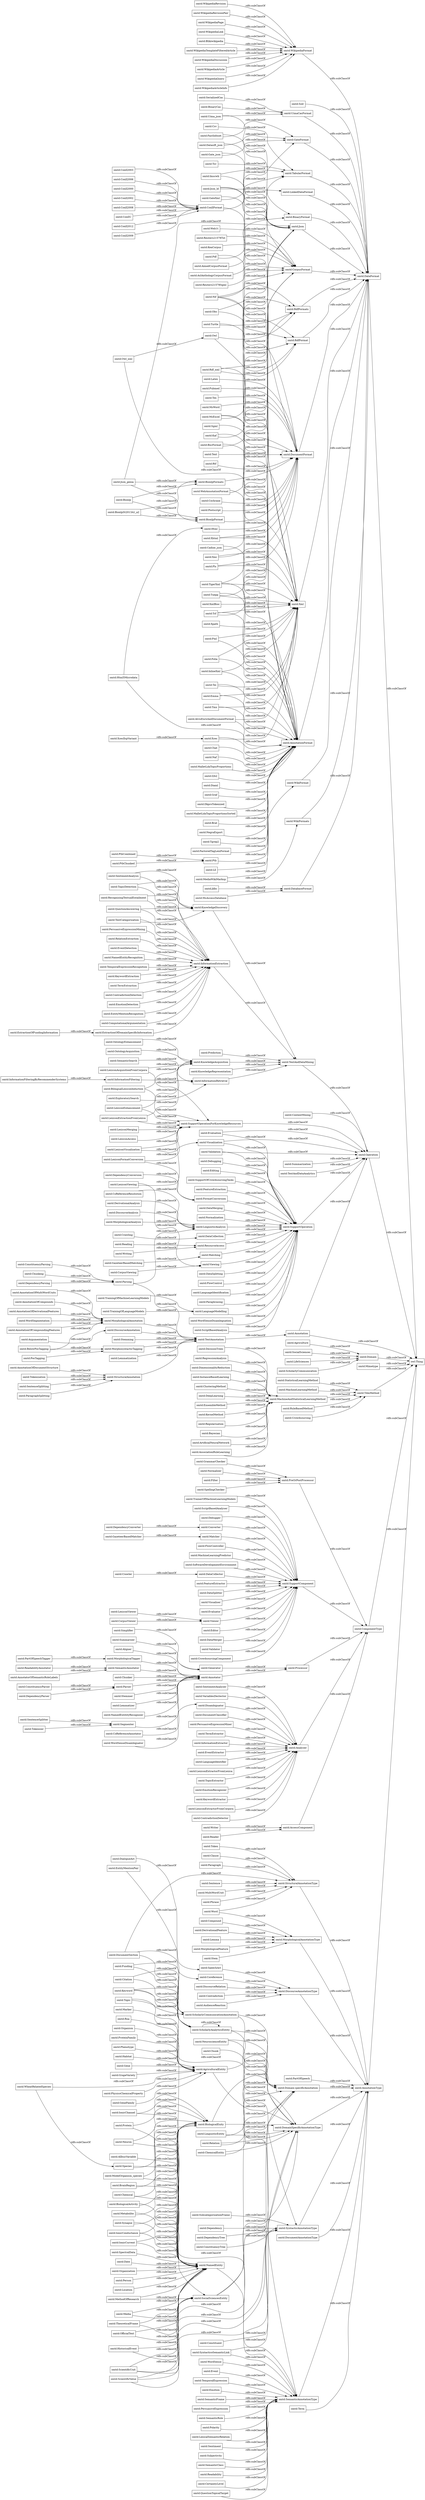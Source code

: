 digraph ar2dtool_diagram { 
rankdir=LR;
size="1000"
node [shape = rectangle, color="black"]; "omtd:DocumentSection" "omtd:Event" "omtd:MachineLearningMethod" "omtd:Reuters21578Txt" "omtd:BiologicalEnity" "omtd:Keyword" "omtd:AlvisEnrichedDocumentFormat" "omtd:Phenotype" "omtd:DecisionTrees" "omtd:MorphologicalAnalysis" "omtd:Owl" "omtd:Conll2003" "omtd:Stem" "omtd:DocumentClassifier" "omtd:Habitat" "omtd:DependencyParser" "omtd:TextAndDataMining" "omtd:Lll" "omtd:DataSplitting" "omtd:FlowControl" "omtd:GateXml" "omtd:SentimentAnalysis" "omtd:TemporalExpression" "omtd:Emotion" "omtd:LanguageIdentification" "omtd:PtbCombined" "omtd:ScientificUnit" "omtd:BiologicalActivity" "omtd:DiscourceRelation" "omtd:RegressionAnalysis" "omtd:Xhtml" "omtd:SemanticFrame" "omtd:Chunker" "omtd:Blikiwikipedia" "omtd:RecognizingTextualEntailment" "omtd:LexiconEnhancement" "omtd:PersuasiveExpression" "omtd:Chat" "omtd:PersuasiveExpressionMiner" "omtd:NamedEntityRecognition" "omtd:Constituent" "omtd:Cochrane" "omtd:Agriculture" "omtd:Tcf" "omtd:Parsing" "omtd:DocumentAnnotationType" "omtd:TermExtractor" "omtd:Paragraph" "omtd:Metabolite" "omtd:Kaf" "omtd:UimaCasFormat" "omtd:DataFormat" "omtd:DimensionalityReduction" "omtd:Media" "omtd:KeaCorpus" "omtd:WikipediaTemplateFilteredArticle" "omtd:SemanticRole" "omtd:GazeteerBasedMatcher" "omtd:Gate_json" "omtd:Generator" "omtd:Contradiction" "omtd:Naf" "omtd:AnnotationOfDocumentStructure" "omtd:SoftwareDevelopmentEnvironment" "omtd:SupportOperation" "omtd:Tsv" "omtd:Argumentation" "omtd:ExploratorySearch" "omtd:Conll2006" "omtd:Postscript" "omtd:Filter" "omtd:ModelOrganism_species" "omtd:Csv" "omtd:Parser" "omtd:ConstituencyParsing" "omtd:InformationExtractor" "omtd:AimedCorpusFormat" "omtd:SyntacticoSemanticLink" "omtd:Stemming" "omtd:ScholarlyCommunicationAnnotation" "omtd:Word" "omtd:Converter" "omtd:NamedEntity" "omtd:XcesIlspVariant" "omtd:Conll2000" "omtd:Paraphrasing" "omtd:DocumentFormat" "omtd:MalletLdaTopicProportions" "omtd:Sentence" "omtd:Gene" "omtd:Emma" "omtd:FeatureExtractor" "omtd:Operation" "omtd:Mimetype" "omtd:Chunk" "omtd:XmlBioc" "omtd:Stemmer" "omtd:WordSegmentation" "omtd:InformationRetrieval" "omtd:KnowledgeRepresentation" "omtd:Datasift_json" "omtd:AclAnthologyCorpusFormat" "omtd:ResourceAccess" "omtd:InformationExtraction" "omtd:ConstituencyParser" "omtd:TigerXml" "omtd:Reader" "omtd:LinkedDataFormat" "omtd:DiscourseAnnotationType" "omtd:Validation" "omtd:Tokenizer" "omtd:Lemmatizer" "omtd:Html" "omtd:NamedEntitityRecognizer" "omtd:InstanceBasedLearning" "omtd:TrainingOfMachineLearningModels" "omtd:DataSplitter" "omtd:Cadixe_json" "omtd:RuleBasedMethod" "omtd:Crowdsourcing" "omtd:WikiFormat" "omtd:IonicConductance" "omtd:Json_ld" "omtd:Diaml" "omtd:WikipediaDiscussion" "omtd:EntityMentionPair" "omtd:Disambiguator" "omtd:TemporalExpressionRecognition" "omtd:AgriculturalEntity" "omtd:SentenceSplitter" "omtd:PartOfSpeechTagger" "omtd:FastInfoset" "omtd:Term" "omtd:Visualiser" "omtd:Reuters21578Sgml" "omtd:TopicDetection" "omtd:Tex" "omtd:Readability" "omtd:NeuroscienceEntity" "omtd:Matching" "omtd:Segmenter" "omtd:ContradictionDetection" "omtd:Owl_xml" "omtd:Domain-specificAnnotation" "omtd:Organization" "omtd:EventExtractor" "omtd:LexiconViewer" "omtd:CorpusViewing" "omtd:CoReferenceAnnotator" "omtd:SpellingChecker" "omtd:GateFormat" "omtd:Aligner" "omtd:WordSenseDisambiguator" "omtd:Compound" "omtd:Tokenization" "omtd:GrapeVariety" "omtd:ClusteringMethod" "omtd:Conll2002" "omtd:MediaWikiMarkup" "omtd:LexiconAccess" "omtd:CoReferenceResolution" "omtd:Html5Microdata" "omtd:DatabaseFormat" "omtd:LexiconAcquisitionFromCorpora" "omtd:DomainSpecificAnnotationType" "omtd:AnnotationOfCompoundingFeatures" "omtd:OfficialText" "omtd:LanguageIdentifier" "omtd:Debugging" "omtd:LexiconExtractorFromLexica" "omtd:PosTagging" "omtd:BilingualLexiconInduction" "omtd:Ptb" "omtd:Evaluator" "omtd:Processor" "omtd:LanguageModelling" "omtd:WikiFormats" "omtd:CertaintyLevel" "omtd:MachineAndStatisticalLearningMethod" "omtd:Pml" "omtd:AnnotationFormat" "omtd:Matcher" "omtd:PhysicoChemicalProperty" "omtd:SupportOfCrowdsourcingTasks" "omtd:QuestionTopicalTarget" "omtd:Polarity" "omtd:EmotionDetection" "omtd:Citation" "omtd:LexicalSemanticRelation" "omtd:WikipediaArticle" "omtd:Editor" "omtd:FeatureExtraction" "omtd:TopicExtractor" "omtd:DeepLearning" "omtd:DataCollector" "omtd:AccessComponent" "omtd:ComputationalArgumentation" "omtd:Conll2008" "omtd:IonicChannel" "omtd:ContentMining" "omtd:MorphologicalAnnotationType" "omtd:SubcategorizationFrame" "omtd:EnsembleMethod" "omtd:ProteinFamily" "omtd:TextCategorization" "omtd:StructuralAnnotation" "omtd:Imscwb" "omtd:WheatRelatedSpecies" "omtd:MsExcel" "omtd:GrammarChecker" "omtd:DialogueAct" "omtd:AnnotationOfMultiWordUnits" "omtd:Domain" "omtd:DependencyConversion" "omtd:FormatConversion" "omtd:QuestionAnswering" "omtd:Neuron" "omtd:Topic" "omtd:Person" "omtd:LinguisticEntity" "omtd:Lemmatization" "omtd:Summarizer" "omtd:WikipediaQuery" "omtd:LinguisticAnalysis" "omtd:SemanticSearch" "omtd:DerivationalAnalysis" "omtd:Xml" "omtd:Sentiment" "omtd:MorphosyntacticTagging" "omtd:WikipediaArticleInfo" "omtd:Nif" "omtd:WikipediaFormat" "omtd:SyntacticAnnotationType" "omtd:Writing" "omtd:TdmMethod" "omtd:Pubmed" "omtd:Xpath" "omtd:DerivationalFeature" "omtd:Chunking" "omtd:BinaryFormat" "omtd:Species" "omtd:RdfFormat" "omtd:Evaluation" "omtd:KernelMethod" "omtd:CorpusViewer" "omtd:LexiconViewing" "omtd:LexiconFormatConversion" "omtd:DiscourseAnalysis" "omtd:SupportOperationForKnowledgeResources" "omtd:Validator" "omtd:Regularisation" "omtd:InformationFiltering" "omtd:BinaryCas" "omtd:Xmi" "omtd:DiscourseAnnotation" "omtd:CrowdsourcingComponent" "omtd:Synapse" "omtd:SocialSciences" "omtd:EmotionRecognizer" "omtd:Viewer" "omtd:Jdbc" "omtd:Graf" "omtd:Json" "omtd:MorphologicalAnnotation" "omtd:MultiWordUnit" "omtd:WikipediaRevision" "omtd:ExtractionOfDomainSpecificInformation" "omtd:LexiconExtractionFromLexica" "omtd:Phrase" "omtd:Bayesian" "omtd:Simplifier" "omtd:Summarization" "omtd:TrainerOfMachineLearningModels" "omtd:WikipediaRevisionPair" "omtd:Annotation" "omtd:DataMerging" "omtd:GeneFamily" "omtd:Normalization" "omtd:Coreference" "omtd:BrainRegion" "omtd:KnowledgeAcquisition" "omtd:SupportComponent" "omtd:DkproTokenized" "omtd:StatisticalLearningMethod" "omtd:Lemma" "omtd:OntologyEnhancement" "omtd:MorphologicalFeature" "omtd:Location" "omtd:PartOfSpeech" "omtd:WordSenseDisambiguation" "omtd:Uima_json" "omtd:TextAnnotation" "omtd:PtbChunked" "omtd:WebAnnotationFormat" "omtd:KeywordExtractor" "omtd:Crawler" "omtd:RdfFormats" "omtd:PreOrPostProcessor" "omtd:AnnotationOfCompounds" "omtd:OntologyAcquisition" "omtd:DependencyParsing" "omtd:Json_genia" "omtd:SemanticAnnotationType" "omtd:SerializedCas" "omtd:ExtractionOfFundingInformation" "omtd:Annotator" "omtd:ScholarlyAnalyticsEntity" "omtd:ConllU" "omtd:MethodOfResearch" "omtd:HistoricalEvent" "omtd:Web1t" "omtd:Bionlp" "omtd:LexiconExtractorFromCorpora" "omtd:WikipediaPage" "omtd:Solr" "omtd:Tmx" "omtd:GazeteerBasedMatching" "omtd:ChemicalEntity" "omtd:PersuasiveExpressionMining" "omtd:Tei" "omtd:InformationFilteringByRecommenderSystems" "omtd:Xces" "omtd:Analyzer" "omtd:RelationExtraction" "omtd:TextAndDataAnalytics" "omtd:ScriptBasedAnalyser" "omtd:Brat" "omtd:Conll2012" "omtd:Normalizer" "omtd:TrainingOfLanguageModels" "omtd:Pls" "omtd:ScriptBasedAnalysis" "omtd:ArtificialNeuralNetwork" "omtd:Dependency" "omtd:Token" "omtd:ContradictionDetector" "omtd:Debugger" "omtd:DependencyConverter" "omtd:NegraExport" "omtd:Tgrep2" "omtd:TermExtraction" "omtd:SocialSciencesEntity" "omtd:ReadabilityAnnotator" "omtd:MorphologicalTagger" "omtd:AnnotationOfDerivationalFeatures" "omtd:Folia" "omtd:Protein" "omtd:KnowledgeDiscovery" "omtd:IonicCurrent" "omtd:MsAccessDatabase" "omtd:BionlpSt2013A1_a2" "omtd:DependencyTree" "omtd:Subjectivity" "omtd:TheoreticalFrame" "omtd:SentimentAnalyzer" "omtd:Crawling" "omtd:Conll2009" "omtd:Marker" "omtd:DataCollection" "omtd:EntityMentionRecognition" "omtd:Obo" "omtd:ScientificValue" "omtd:KeywordExtraction" "omtd:Viewing" "omtd:SentenceSplitting" "omtd:FlowController" "omtd:MsWord" "omtd:EventDetection" "omtd:SpectralData" "omtd:Turtle" "omtd:Rna" "omtd:FactoredTagLemFormat" "omtd:Chemical" "omtd:MachineLearningPredictor" "omtd:Date" "omtd:Funding" "omtd:SemanticClass" "omtd:Sgml" "omtd:AudienceReaction" "omtd:AssociationRuleLearning" "omtd:Text" "omtd:Tuepp" "omtd:BncFormat" "omtd:LexiconMerging" "omtd:SpeechAct" "omtd:I2b2" "omtd:Reading" "omtd:Rtf" "omtd:ConllFormat" "omtd:DataMerger" "omtd:AnnotationType" "omtd:SemanticAnnotator" "omtd:BionlpFormat" "omtd:ComponentType" "omtd:BelowPosTagging" "omtd:LifeSciences" "omtd:VariablesDectector" "omtd:AnnotatorOfSemanticRoleLabels" "omtd:Editing" "omtd:StructuralAnnotationType" "omtd:Writer" "omtd:Visualization" "omtd:Latex" "omtd:ConstituencyTree" "omtd:LexiconVisualization" "omtd:Organism" "omtd:Prediction" "omtd:TabularFormat" "omtd:Pdf" "omtd:ScholarlyCommunication" "omtd:Clause" "omtd:AllbusVariable" "omtd:WordSense" "omtd:Rdf_xml" "omtd:InlineXml" "omtd:BionlpFormats" "omtd:CorpusFormat" "omtd:ParagraphSplitting" "omtd:WikipediaLink" "omtd:Relation" "omtd:MalletLdaTopicProportionsSorted" ; /*classes style*/
	"omtd:Sgml" -> "omtd:DocumentFormat" [ label = "rdfs:subClassOf" ];
	"omtd:Conll2003" -> "omtd:ConllFormat" [ label = "rdfs:subClassOf" ];
	"omtd:ContradictionDetection" -> "omtd:InformationExtraction" [ label = "rdfs:subClassOf" ];
	"omtd:ExtractionOfFundingInformation" -> "omtd:ExtractionOfDomainSpecificInformation" [ label = "rdfs:subClassOf" ];
	"omtd:CertaintyLevel" -> "omtd:SemanticAnnotationType" [ label = "rdfs:subClassOf" ];
	"omtd:GazeteerBasedMatching" -> "omtd:Matching" [ label = "rdfs:subClassOf" ];
	"omtd:ScholarlyCommunicationAnnotation" -> "omtd:DomainSpecificAnnotationType" [ label = "rdfs:subClassOf" ];
	"omtd:ScholarlyCommunicationAnnotation" -> "omtd:Domain-specificAnnotation" [ label = "rdfs:subClassOf" ];
	"omtd:Bionlp" -> "omtd:BionlpFormats" [ label = "rdfs:subClassOf" ];
	"omtd:Bionlp" -> "omtd:BionlpFormat" [ label = "rdfs:subClassOf" ];
	"omtd:DatabaseFormat" -> "omtd:DataFormat" [ label = "rdfs:subClassOf" ];
	"omtd:EntityMentionPair" -> "omtd:Coreference" [ label = "rdfs:subClassOf" ];
	"omtd:WikipediaArticleInfo" -> "omtd:WikipediaFormat" [ label = "rdfs:subClassOf" ];
	"omtd:RecognizingTextualEntailment" -> "omtd:KnowledgeDiscovery" [ label = "rdfs:subClassOf" ];
	"omtd:RecognizingTextualEntailment" -> "omtd:InformationExtraction" [ label = "rdfs:subClassOf" ];
	"omtd:Solr" -> "omtd:DataFormat" [ label = "rdfs:subClassOf" ];
	"omtd:Reuters21578Sgml" -> "omtd:CorpusFormat" [ label = "rdfs:subClassOf" ];
	"omtd:BionlpFormats" -> "omtd:DocumentFormat" [ label = "rdfs:subClassOf" ];
	"omtd:InformationFilteringByRecommenderSystems" -> "omtd:InformationFiltering" [ label = "rdfs:subClassOf" ];
	"omtd:WikipediaQuery" -> "omtd:WikipediaFormat" [ label = "rdfs:subClassOf" ];
	"omtd:Csv" -> "omtd:TabularFormat" [ label = "rdfs:subClassOf" ];
	"omtd:KeaCorpus" -> "omtd:CorpusFormat" [ label = "rdfs:subClassOf" ];
	"omtd:Validation" -> "omtd:SupportOperation" [ label = "rdfs:subClassOf" ];
	"omtd:Validation" -> "omtd:Operation" [ label = "rdfs:subClassOf" ];
	"omtd:MachineAndStatisticalLearningMethod" -> "omtd:TdmMethod" [ label = "rdfs:subClassOf" ];
	"omtd:Stemming" -> "omtd:TextAnnotation" [ label = "rdfs:subClassOf" ];
	"omtd:LexicalSemanticRelation" -> "omtd:SemanticAnnotationType" [ label = "rdfs:subClassOf" ];
	"omtd:SupportComponent" -> "omtd:ComponentType" [ label = "rdfs:subClassOf" ];
	"omtd:WikipediaRevision" -> "omtd:WikipediaFormat" [ label = "rdfs:subClassOf" ];
	"omtd:ConllU" -> "omtd:ConllFormat" [ label = "rdfs:subClassOf" ];
	"omtd:AnnotationFormat" -> "omtd:DataFormat" [ label = "rdfs:subClassOf" ];
	"omtd:ScholarlyCommunication" -> "omtd:Domain" [ label = "rdfs:subClassOf" ];
	"omtd:Relation" -> "omtd:DomainSpecificAnnotationType" [ label = "rdfs:subClassOf" ];
	"omtd:Relation" -> "omtd:Domain-specificAnnotation" [ label = "rdfs:subClassOf" ];
	"omtd:FastInfoset" -> "omtd:GateFormat" [ label = "rdfs:subClassOf" ];
	"omtd:FastInfoset" -> "omtd:BinaryFormat" [ label = "rdfs:subClassOf" ];
	"omtd:LexiconExtractorFromLexica" -> "omtd:Analyzer" [ label = "rdfs:subClassOf" ];
	"omtd:MsAccessDatabase" -> "omtd:DatabaseFormat" [ label = "rdfs:subClassOf" ];
	"omtd:AnnotationOfDocumentStructure" -> "omtd:StructuralAnnotation" [ label = "rdfs:subClassOf" ];
	"omtd:Agriculture" -> "omtd:Domain" [ label = "rdfs:subClassOf" ];
	"omtd:Debugger" -> "omtd:SupportComponent" [ label = "rdfs:subClassOf" ];
	"omtd:LexiconMerging" -> "omtd:SupportOperationForKnowledgeResources" [ label = "rdfs:subClassOf" ];
	"omtd:ConllFormat" -> "omtd:TabularFormat" [ label = "rdfs:subClassOf" ];
	"omtd:ConllFormat" -> "omtd:AnnotationFormat" [ label = "rdfs:subClassOf" ];
	"omtd:Topic" -> "omtd:SemanticAnnotationType" [ label = "rdfs:subClassOf" ];
	"omtd:Topic" -> "omtd:ScholarlyCommunicationAnnotation" [ label = "rdfs:subClassOf" ];
	"omtd:RuleBasedMethod" -> "omtd:TdmMethod" [ label = "rdfs:subClassOf" ];
	"omtd:DiscourseAnnotation" -> "omtd:TextAnnotation" [ label = "rdfs:subClassOf" ];
	"omtd:DeepLearning" -> "omtd:MachineAndStatisticalLearningMethod" [ label = "rdfs:subClassOf" ];
	"omtd:Conll2009" -> "omtd:ConllFormat" [ label = "rdfs:subClassOf" ];
	"omtd:Rdf_xml" -> "omtd:Xml" [ label = "rdfs:subClassOf" ];
	"omtd:Rdf_xml" -> "omtd:RdfFormats" [ label = "rdfs:subClassOf" ];
	"omtd:Rdf_xml" -> "omtd:RdfFormat" [ label = "rdfs:subClassOf" ];
	"omtd:AimedCorpusFormat" -> "omtd:CorpusFormat" [ label = "rdfs:subClassOf" ];
	"omtd:Editing" -> "omtd:SupportOperation" [ label = "rdfs:subClassOf" ];
	"omtd:LexiconExtractorFromCorpora" -> "omtd:Analyzer" [ label = "rdfs:subClassOf" ];
	"omtd:Crawling" -> "omtd:DataCollection" [ label = "rdfs:subClassOf" ];
	"omtd:DependencyParser" -> "omtd:Parser" [ label = "rdfs:subClassOf" ];
	"omtd:MorphologicalAnnotation" -> "omtd:TextAnnotation" [ label = "rdfs:subClassOf" ];
	"omtd:Lemma" -> "omtd:MorphologicalAnnotationType" [ label = "rdfs:subClassOf" ];
	"omtd:Web1t" -> "omtd:CorpusFormat" [ label = "rdfs:subClassOf" ];
	"omtd:SpectralData" -> "omtd:NamedEntity" [ label = "rdfs:subClassOf" ];
	"omtd:ConstituencyParsing" -> "omtd:Parsing" [ label = "rdfs:subClassOf" ];
	"omtd:Debugging" -> "omtd:SupportOperation" [ label = "rdfs:subClassOf" ];
	"omtd:TabularFormat" -> "omtd:DataFormat" [ label = "rdfs:subClassOf" ];
	"omtd:BilingualLexiconInduction" -> "omtd:SupportOperationForKnowledgeResources" [ label = "rdfs:subClassOf" ];
	"omtd:BilingualLexiconInduction" -> "omtd:KnowledgeAcquisition" [ label = "rdfs:subClassOf" ];
	"omtd:Crawler" -> "omtd:DataCollector" [ label = "rdfs:subClassOf" ];
	"omtd:PosTagging" -> "omtd:MorphosyntacticTagging" [ label = "rdfs:subClassOf" ];
	"omtd:KnowledgeRepresentation" -> "omtd:TextAndDataMining" [ label = "rdfs:subClassOf" ];
	"omtd:Tei" -> "omtd:Xml" [ label = "rdfs:subClassOf" ];
	"omtd:Tei" -> "omtd:AnnotationFormat" [ label = "rdfs:subClassOf" ];
	"omtd:Xhtml" -> "omtd:Xml" [ label = "rdfs:subClassOf" ];
	"omtd:Xhtml" -> "omtd:DocumentFormat" [ label = "rdfs:subClassOf" ];
	"omtd:SupportOperation" -> "omtd:Operation" [ label = "rdfs:subClassOf" ];
	"omtd:Media" -> "omtd:SocialSciencesEntity" [ label = "rdfs:subClassOf" ];
	"omtd:Media" -> "omtd:NamedEntity" [ label = "rdfs:subClassOf" ];
	"omtd:NamedEntityRecognition" -> "omtd:InformationExtraction" [ label = "rdfs:subClassOf" ];
	"omtd:InlineXml" -> "omtd:Xml" [ label = "rdfs:subClassOf" ];
	"omtd:InlineXml" -> "omtd:AnnotationFormat" [ label = "rdfs:subClassOf" ];
	"omtd:LexiconExtractionFromLexica" -> "omtd:SupportOperationForKnowledgeResources" [ label = "rdfs:subClassOf" ];
	"omtd:LexiconExtractionFromLexica" -> "omtd:KnowledgeAcquisition" [ label = "rdfs:subClassOf" ];
	"omtd:LexiconEnhancement" -> "omtd:SupportOperationForKnowledgeResources" [ label = "rdfs:subClassOf" ];
	"omtd:LexiconEnhancement" -> "omtd:KnowledgeAcquisition" [ label = "rdfs:subClassOf" ];
	"omtd:TdmMethod" -> "owl:Thing" [ label = "rdfs:subClassOf" ];
	"omtd:ScientificUnit" -> "omtd:NamedEntity" [ label = "rdfs:subClassOf" ];
	"omtd:ScientificUnit" -> "omtd:DomainSpecificAnnotationType" [ label = "rdfs:subClassOf" ];
	"omtd:ScientificUnit" -> "omtd:Domain-specificAnnotation" [ label = "rdfs:subClassOf" ];
	"omtd:MorphologicalAnalysis" -> "omtd:LinguisticAnalysis" [ label = "rdfs:subClassOf" ];
	"omtd:QuestionAnswering" -> "omtd:KnowledgeDiscovery" [ label = "rdfs:subClassOf" ];
	"omtd:QuestionAnswering" -> "omtd:InformationExtraction" [ label = "rdfs:subClassOf" ];
	"omtd:SerializedCas" -> "omtd:UimaCasFormat" [ label = "rdfs:subClassOf" ];
	"omtd:Term" -> "omtd:AnnotationType" [ label = "rdfs:subClassOf" ];
	"omtd:Gene" -> "omtd:AgriculturalEntity" [ label = "rdfs:subClassOf" ];
	"omtd:Stemmer" -> "omtd:Annotator" [ label = "rdfs:subClassOf" ];
	"omtd:OfficialText" -> "omtd:SocialSciencesEntity" [ label = "rdfs:subClassOf" ];
	"omtd:OfficialText" -> "omtd:NamedEntity" [ label = "rdfs:subClassOf" ];
	"omtd:Segmenter" -> "omtd:Annotator" [ label = "rdfs:subClassOf" ];
	"omtd:Neuron" -> "omtd:NamedEntity" [ label = "rdfs:subClassOf" ];
	"omtd:Neuron" -> "omtd:BiologicalEnity" [ label = "rdfs:subClassOf" ];
	"omtd:Tmx" -> "omtd:Xml" [ label = "rdfs:subClassOf" ];
	"omtd:Tmx" -> "omtd:AnnotationFormat" [ label = "rdfs:subClassOf" ];
	"omtd:Prediction" -> "omtd:TextAndDataMining" [ label = "rdfs:subClassOf" ];
	"omtd:MediaWikiMarkup" -> "omtd:WikiFormats" [ label = "rdfs:subClassOf" ];
	"omtd:MediaWikiMarkup" -> "omtd:WikiFormat" [ label = "rdfs:subClassOf" ];
	"omtd:Paragraph" -> "omtd:StructuralAnnotationType" [ label = "rdfs:subClassOf" ];
	"omtd:Graf" -> "omtd:AnnotationFormat" [ label = "rdfs:subClassOf" ];
	"omtd:ParagraphSplitting" -> "omtd:StructuralAnnotation" [ label = "rdfs:subClassOf" ];
	"omtd:MultiWordUnit" -> "omtd:StructuralAnnotationType" [ label = "rdfs:subClassOf" ];
	"omtd:WikiFormats" -> "omtd:DataFormat" [ label = "rdfs:subClassOf" ];
	"omtd:IonicChannel" -> "omtd:NamedEntity" [ label = "rdfs:subClassOf" ];
	"omtd:IonicChannel" -> "omtd:BiologicalEnity" [ label = "rdfs:subClassOf" ];
	"omtd:Habitat" -> "omtd:AgriculturalEntity" [ label = "rdfs:subClassOf" ];
	"omtd:SemanticRole" -> "omtd:SemanticAnnotationType" [ label = "rdfs:subClassOf" ];
	"omtd:I2b2" -> "omtd:AnnotationFormat" [ label = "rdfs:subClassOf" ];
	"omtd:DataFormat" -> "owl:Thing" [ label = "rdfs:subClassOf" ];
	"omtd:SemanticSearch" -> "omtd:InformationRetrieval" [ label = "rdfs:subClassOf" ];
	"omtd:Uima_json" -> "omtd:UimaCasFormat" [ label = "rdfs:subClassOf" ];
	"omtd:Uima_json" -> "omtd:Json" [ label = "rdfs:subClassOf" ];
	"omtd:Html" -> "omtd:DocumentFormat" [ label = "rdfs:subClassOf" ];
	"omtd:LinguisticEntity" -> "omtd:DomainSpecificAnnotationType" [ label = "rdfs:subClassOf" ];
	"omtd:LinguisticEntity" -> "omtd:Domain-specificAnnotation" [ label = "rdfs:subClassOf" ];
	"omtd:LexiconVisualization" -> "omtd:Visualization" [ label = "rdfs:subClassOf" ];
	"omtd:LexiconVisualization" -> "omtd:SupportOperationForKnowledgeResources" [ label = "rdfs:subClassOf" ];
	"omtd:TermExtractor" -> "omtd:Analyzer" [ label = "rdfs:subClassOf" ];
	"omtd:Summarization" -> "omtd:Operation" [ label = "rdfs:subClassOf" ];
	"omtd:DimensionalityReduction" -> "omtd:MachineAndStatisticalLearningMethod" [ label = "rdfs:subClassOf" ];
	"omtd:Mimetype" -> "owl:Thing" [ label = "rdfs:subClassOf" ];
	"omtd:AlvisEnrichedDocumentFormat" -> "omtd:Xml" [ label = "rdfs:subClassOf" ];
	"omtd:AlvisEnrichedDocumentFormat" -> "omtd:AnnotationFormat" [ label = "rdfs:subClassOf" ];
	"omtd:BinaryCas" -> "omtd:UimaCasFormat" [ label = "rdfs:subClassOf" ];
	"omtd:Cadixe_json" -> "omtd:Json" [ label = "rdfs:subClassOf" ];
	"omtd:Cadixe_json" -> "omtd:AnnotationFormat" [ label = "rdfs:subClassOf" ];
	"omtd:WikipediaArticle" -> "omtd:WikipediaFormat" [ label = "rdfs:subClassOf" ];
	"omtd:TemporalExpressionRecognition" -> "omtd:InformationExtraction" [ label = "rdfs:subClassOf" ];
	"omtd:SentimentAnalysis" -> "omtd:KnowledgeDiscovery" [ label = "rdfs:subClassOf" ];
	"omtd:SentimentAnalysis" -> "omtd:InformationExtraction" [ label = "rdfs:subClassOf" ];
	"omtd:Evaluation" -> "omtd:SupportOperation" [ label = "rdfs:subClassOf" ];
	"omtd:Evaluation" -> "omtd:Operation" [ label = "rdfs:subClassOf" ];
	"omtd:Visualization" -> "omtd:SupportOperation" [ label = "rdfs:subClassOf" ];
	"omtd:Visualization" -> "omtd:Operation" [ label = "rdfs:subClassOf" ];
	"omtd:WikipediaRevisionPair" -> "omtd:WikipediaFormat" [ label = "rdfs:subClassOf" ];
	"omtd:Normalization" -> "omtd:SupportOperation" [ label = "rdfs:subClassOf" ];
	"omtd:Tcf" -> "omtd:Xml" [ label = "rdfs:subClassOf" ];
	"omtd:Tcf" -> "omtd:CorpusFormat" [ label = "rdfs:subClassOf" ];
	"omtd:Tcf" -> "omtd:AnnotationFormat" [ label = "rdfs:subClassOf" ];
	"omtd:GateFormat" -> "omtd:DataFormat" [ label = "rdfs:subClassOf" ];
	"omtd:Gate_json" -> "omtd:Json" [ label = "rdfs:subClassOf" ];
	"omtd:Gate_json" -> "omtd:GateFormat" [ label = "rdfs:subClassOf" ];
	"omtd:Analyzer" -> "omtd:ComponentType" [ label = "rdfs:subClassOf" ];
	"omtd:Emotion" -> "omtd:SemanticAnnotationType" [ label = "rdfs:subClassOf" ];
	"omtd:MsWord" -> "omtd:DocumentFormat" [ label = "rdfs:subClassOf" ];
	"omtd:Polarity" -> "omtd:SemanticAnnotationType" [ label = "rdfs:subClassOf" ];
	"omtd:AnnotationType" -> "owl:Thing" [ label = "rdfs:subClassOf" ];
	"omtd:SoftwareDevelopmentEnvironment" -> "omtd:SupportComponent" [ label = "rdfs:subClassOf" ];
	"omtd:LexiconAcquisitionFromCorpora" -> "omtd:SupportOperationForKnowledgeResources" [ label = "rdfs:subClassOf" ];
	"omtd:LexiconAcquisitionFromCorpora" -> "omtd:KnowledgeAcquisition" [ label = "rdfs:subClassOf" ];
	"omtd:TemporalExpression" -> "omtd:SemanticAnnotationType" [ label = "rdfs:subClassOf" ];
	"omtd:InformationRetrieval" -> "omtd:TextAndDataMining" [ label = "rdfs:subClassOf" ];
	"omtd:DomainSpecificAnnotationType" -> "omtd:AnnotationType" [ label = "rdfs:subClassOf" ];
	"omtd:Viewing" -> "omtd:SupportOperation" [ label = "rdfs:subClassOf" ];
	"omtd:LinkedDataFormat" -> "omtd:DataFormat" [ label = "rdfs:subClassOf" ];
	"omtd:ReadabilityAnnotator" -> "omtd:SemanticAnnotator" [ label = "rdfs:subClassOf" ];
	"omtd:Xml" -> "omtd:DataFormat" [ label = "rdfs:subClassOf" ];
	"omtd:Phenotype" -> "omtd:AgriculturalEntity" [ label = "rdfs:subClassOf" ];
	"omtd:ProteinFamily" -> "omtd:AgriculturalEntity" [ label = "rdfs:subClassOf" ];
	"omtd:Citation" -> "omtd:ScholarlyCommunicationAnnotation" [ label = "rdfs:subClassOf" ];
	"omtd:Citation" -> "omtd:ScholarlyAnalyticsEntity" [ label = "rdfs:subClassOf" ];
	"omtd:Annotator" -> "omtd:Processor" [ label = "rdfs:subClassOf" ];
	"omtd:CorpusViewing" -> "omtd:Viewing" [ label = "rdfs:subClassOf" ];
	"omtd:SyntacticAnnotationType" -> "omtd:AnnotationType" [ label = "rdfs:subClassOf" ];
	"omtd:WikipediaDiscussion" -> "omtd:WikipediaFormat" [ label = "rdfs:subClassOf" ];
	"omtd:Pls" -> "omtd:Xml" [ label = "rdfs:subClassOf" ];
	"omtd:Pls" -> "omtd:DocumentFormat" [ label = "rdfs:subClassOf" ];
	"omtd:TopicDetection" -> "omtd:KnowledgeDiscovery" [ label = "rdfs:subClassOf" ];
	"omtd:TopicDetection" -> "omtd:InformationExtraction" [ label = "rdfs:subClassOf" ];
	"omtd:Marker" -> "omtd:AgriculturalEntity" [ label = "rdfs:subClassOf" ];
	"omtd:Event" -> "omtd:SemanticAnnotationType" [ label = "rdfs:subClassOf" ];
	"omtd:MachineLearningMethod" -> "omtd:TdmMethod" [ label = "rdfs:subClassOf" ];
	"omtd:OntologyAcquisition" -> "omtd:KnowledgeAcquisition" [ label = "rdfs:subClassOf" ];
	"omtd:WordSegmentation" -> "omtd:MorphologicalAnnotation" [ label = "rdfs:subClassOf" ];
	"omtd:TextAndDataMining" -> "omtd:Operation" [ label = "rdfs:subClassOf" ];
	"omtd:Keyword" -> "omtd:SemanticAnnotationType" [ label = "rdfs:subClassOf" ];
	"omtd:Keyword" -> "omtd:ScholarlyCommunicationAnnotation" [ label = "rdfs:subClassOf" ];
	"omtd:Keyword" -> "omtd:ScholarlyAnalyticsEntity" [ label = "rdfs:subClassOf" ];
	"omtd:Reuters21578Txt" -> "omtd:CorpusFormat" [ label = "rdfs:subClassOf" ];
	"omtd:SyntacticoSemanticLink" -> "omtd:SyntacticAnnotationType" [ label = "rdfs:subClassOf" ];
	"omtd:SyntacticoSemanticLink" -> "omtd:SemanticAnnotationType" [ label = "rdfs:subClassOf" ];
	"omtd:Writing" -> "omtd:ResourceAccess" [ label = "rdfs:subClassOf" ];
	"omtd:KeywordExtractor" -> "omtd:Analyzer" [ label = "rdfs:subClassOf" ];
	"omtd:Imscwb" -> "omtd:TabularFormat" [ label = "rdfs:subClassOf" ];
	"omtd:Imscwb" -> "omtd:CorpusFormat" [ label = "rdfs:subClassOf" ];
	"omtd:Writer" -> "omtd:AccessComponent" [ label = "rdfs:subClassOf" ];
	"omtd:ModelOrganism_species" -> "omtd:NamedEntity" [ label = "rdfs:subClassOf" ];
	"omtd:ModelOrganism_species" -> "omtd:BiologicalEnity" [ label = "rdfs:subClassOf" ];
	"omtd:DocumentClassifier" -> "omtd:Analyzer" [ label = "rdfs:subClassOf" ];
	"omtd:DiscourseAnnotationType" -> "omtd:AnnotationType" [ label = "rdfs:subClassOf" ];
	"omtd:Stem" -> "omtd:MorphologicalAnnotationType" [ label = "rdfs:subClassOf" ];
	"omtd:Generator" -> "omtd:Processor" [ label = "rdfs:subClassOf" ];
	"omtd:RelationExtraction" -> "omtd:InformationExtraction" [ label = "rdfs:subClassOf" ];
	"omtd:SemanticAnnotationType" -> "omtd:AnnotationType" [ label = "rdfs:subClassOf" ];
	"omtd:Processor" -> "omtd:ComponentType" [ label = "rdfs:subClassOf" ];
	"omtd:Obo" -> "omtd:RdfFormats" [ label = "rdfs:subClassOf" ];
	"omtd:Obo" -> "omtd:RdfFormat" [ label = "rdfs:subClassOf" ];
	"omtd:NeuroscienceEntity" -> "omtd:DomainSpecificAnnotationType" [ label = "rdfs:subClassOf" ];
	"omtd:NeuroscienceEntity" -> "omtd:Domain-specificAnnotation" [ label = "rdfs:subClassOf" ];
	"omtd:ContradictionDetector" -> "omtd:Analyzer" [ label = "rdfs:subClassOf" ];
	"omtd:EventDetection" -> "omtd:InformationExtraction" [ label = "rdfs:subClassOf" ];
	"omtd:AnnotatorOfSemanticRoleLabels" -> "omtd:SemanticAnnotator" [ label = "rdfs:subClassOf" ];
	"omtd:Reader" -> "omtd:AccessComponent" [ label = "rdfs:subClassOf" ];
	"omtd:DkproTokenized" -> "omtd:AnnotationFormat" [ label = "rdfs:subClassOf" ];
	"omtd:Contradiction" -> "omtd:DiscourseAnnotationType" [ label = "rdfs:subClassOf" ];
	"omtd:IonicCurrent" -> "omtd:NamedEntity" [ label = "rdfs:subClassOf" ];
	"omtd:IonicCurrent" -> "omtd:BiologicalEnity" [ label = "rdfs:subClassOf" ];
	"omtd:Datasift_json" -> "omtd:Json" [ label = "rdfs:subClassOf" ];
	"omtd:Datasift_json" -> "omtd:GateFormat" [ label = "rdfs:subClassOf" ];
	"omtd:Rtf" -> "omtd:DocumentFormat" [ label = "rdfs:subClassOf" ];
	"omtd:DataCollector" -> "omtd:SupportComponent" [ label = "rdfs:subClassOf" ];
	"omtd:SubcategorizationFrame" -> "omtd:SyntacticAnnotationType" [ label = "rdfs:subClassOf" ];
	"omtd:Diaml" -> "omtd:AnnotationFormat" [ label = "rdfs:subClassOf" ];
	"omtd:BncFormat" -> "omtd:Xml" [ label = "rdfs:subClassOf" ];
	"omtd:BncFormat" -> "omtd:CorpusFormat" [ label = "rdfs:subClassOf" ];
	"omtd:Date" -> "omtd:NamedEntity" [ label = "rdfs:subClassOf" ];
	"omtd:PartOfSpeech" -> "omtd:AnnotationType" [ label = "rdfs:subClassOf" ];
	"omtd:Tokenizer" -> "omtd:Segmenter" [ label = "rdfs:subClassOf" ];
	"omtd:StructuralAnnotationType" -> "omtd:AnnotationType" [ label = "rdfs:subClassOf" ];
	"omtd:ConstituencyTree" -> "omtd:SyntacticAnnotationType" [ label = "rdfs:subClassOf" ];
	"omtd:WikiFormat" -> "omtd:DataFormat" [ label = "rdfs:subClassOf" ];
	"omtd:ComputationalArgumentation" -> "omtd:InformationExtraction" [ label = "rdfs:subClassOf" ];
	"omtd:TheoreticalFrame" -> "omtd:SocialSciencesEntity" [ label = "rdfs:subClassOf" ];
	"omtd:TheoreticalFrame" -> "omtd:NamedEntity" [ label = "rdfs:subClassOf" ];
	"omtd:Constituent" -> "omtd:SyntacticAnnotationType" [ label = "rdfs:subClassOf" ];
	"omtd:Sentence" -> "omtd:StructuralAnnotationType" [ label = "rdfs:subClassOf" ];
	"omtd:Text" -> "omtd:DocumentFormat" [ label = "rdfs:subClassOf" ];
	"omtd:CorpusViewer" -> "omtd:Viewer" [ label = "rdfs:subClassOf" ];
	"omtd:SentimentAnalyzer" -> "omtd:Analyzer" [ label = "rdfs:subClassOf" ];
	"omtd:EnsembleMethod" -> "omtd:MachineAndStatisticalLearningMethod" [ label = "rdfs:subClassOf" ];
	"omtd:GeneFamily" -> "omtd:AgriculturalEntity" [ label = "rdfs:subClassOf" ];
	"omtd:Simplifier" -> "omtd:Generator" [ label = "rdfs:subClassOf" ];
	"omtd:MalletLdaTopicProportionsSorted" -> "omtd:AnnotationFormat" [ label = "rdfs:subClassOf" ];
	"omtd:Protein" -> "omtd:NamedEntity" [ label = "rdfs:subClassOf" ];
	"omtd:Protein" -> "omtd:BiologicalEnity" [ label = "rdfs:subClassOf" ];
	"omtd:Conll2000" -> "omtd:ConllFormat" [ label = "rdfs:subClassOf" ];
	"omtd:BrainRegion" -> "omtd:NamedEntity" [ label = "rdfs:subClassOf" ];
	"omtd:BrainRegion" -> "omtd:BiologicalEnity" [ label = "rdfs:subClassOf" ];
	"omtd:VariablesDectector" -> "omtd:Analyzer" [ label = "rdfs:subClassOf" ];
	"omtd:CoReferenceResolution" -> "omtd:LinguisticAnalysis" [ label = "rdfs:subClassOf" ];
	"omtd:Chunking" -> "omtd:Parsing" [ label = "rdfs:subClassOf" ];
	"omtd:DocumentFormat" -> "omtd:DataFormat" [ label = "rdfs:subClassOf" ];
	"omtd:Compound" -> "omtd:MorphologicalAnnotationType" [ label = "rdfs:subClassOf" ];
	"omtd:Disambiguator" -> "omtd:Analyzer" [ label = "rdfs:subClassOf" ];
	"omtd:WikipediaPage" -> "omtd:WikipediaFormat" [ label = "rdfs:subClassOf" ];
	"omtd:DependencyConversion" -> "omtd:FormatConversion" [ label = "rdfs:subClassOf" ];
	"omtd:QuestionTopicalTarget" -> "omtd:SemanticAnnotationType" [ label = "rdfs:subClassOf" ];
	"omtd:ExploratorySearch" -> "omtd:InformationRetrieval" [ label = "rdfs:subClassOf" ];
	"omtd:Filter" -> "omtd:PreOrPostProcessor" [ label = "rdfs:subClassOf" ];
	"omtd:Lemmatization" -> "omtd:TextAnnotation" [ label = "rdfs:subClassOf" ];
	"omtd:Conll2012" -> "omtd:ConllFormat" [ label = "rdfs:subClassOf" ];
	"omtd:InformationExtractor" -> "omtd:Analyzer" [ label = "rdfs:subClassOf" ];
	"omtd:Naf" -> "omtd:AnnotationFormat" [ label = "rdfs:subClassOf" ];
	"omtd:DataCollection" -> "omtd:SupportOperation" [ label = "rdfs:subClassOf" ];
	"omtd:Lemmatizer" -> "omtd:Annotator" [ label = "rdfs:subClassOf" ];
	"omtd:OntologyEnhancement" -> "omtd:KnowledgeAcquisition" [ label = "rdfs:subClassOf" ];
	"omtd:SpeechAct" -> "omtd:DiscourseAnnotationType" [ label = "rdfs:subClassOf" ];
	"omtd:MorphosyntacticTagging" -> "omtd:TextAnnotation" [ label = "rdfs:subClassOf" ];
	"omtd:SemanticAnnotator" -> "omtd:Annotator" [ label = "rdfs:subClassOf" ];
	"omtd:Dependency" -> "omtd:SyntacticAnnotationType" [ label = "rdfs:subClassOf" ];
	"omtd:Rna" -> "omtd:AgriculturalEntity" [ label = "rdfs:subClassOf" ];
	"omtd:Visualiser" -> "omtd:SupportComponent" [ label = "rdfs:subClassOf" ];
	"omtd:Postscript" -> "omtd:DocumentFormat" [ label = "rdfs:subClassOf" ];
	"omtd:MalletLdaTopicProportions" -> "omtd:AnnotationFormat" [ label = "rdfs:subClassOf" ];
	"omtd:Viewer" -> "omtd:SupportComponent" [ label = "rdfs:subClassOf" ];
	"omtd:GrammarChecker" -> "omtd:PreOrPostProcessor" [ label = "rdfs:subClassOf" ];
	"omtd:Ptb" -> "omtd:AnnotationFormat" [ label = "rdfs:subClassOf" ];
	"omtd:Converter" -> "omtd:SupportComponent" [ label = "rdfs:subClassOf" ];
	"omtd:PersuasiveExpressionMining" -> "omtd:InformationExtraction" [ label = "rdfs:subClassOf" ];
	"omtd:InformationExtraction" -> "omtd:TextAndDataMining" [ label = "rdfs:subClassOf" ];
	"omtd:Crowdsourcing" -> "omtd:TdmMethod" [ label = "rdfs:subClassOf" ];
	"omtd:DiscourceRelation" -> "omtd:DiscourseAnnotationType" [ label = "rdfs:subClassOf" ];
	"omtd:WordSenseDisambiguator" -> "omtd:Disambiguator" [ label = "rdfs:subClassOf" ];
	"omtd:ClusteringMethod" -> "omtd:MachineAndStatisticalLearningMethod" [ label = "rdfs:subClassOf" ];
	"omtd:GateXml" -> "omtd:Xml" [ label = "rdfs:subClassOf" ];
	"omtd:GateXml" -> "omtd:GateFormat" [ label = "rdfs:subClassOf" ];
	"omtd:SupportOperationForKnowledgeResources" -> "omtd:Operation" [ label = "rdfs:subClassOf" ];
	"omtd:FlowController" -> "omtd:SupportComponent" [ label = "rdfs:subClassOf" ];
	"omtd:LinguisticAnalysis" -> "omtd:SupportOperation" [ label = "rdfs:subClassOf" ];
	"omtd:TextCategorization" -> "omtd:InformationExtraction" [ label = "rdfs:subClassOf" ];
	"omtd:TextCategorization" -> "omtd:KnowledgeDiscovery" [ label = "rdfs:subClassOf" ];
	"omtd:DerivationalFeature" -> "omtd:MorphologicalAnnotationType" [ label = "rdfs:subClassOf" ];
	"omtd:WikipediaLink" -> "omtd:WikipediaFormat" [ label = "rdfs:subClassOf" ];
	"omtd:Conll2006" -> "omtd:ConllFormat" [ label = "rdfs:subClassOf" ];
	"omtd:KnowledgeDiscovery" -> "omtd:TextAndDataMining" [ label = "rdfs:subClassOf" ];
	"omtd:CrowdsourcingComponent" -> "omtd:SupportComponent" [ label = "rdfs:subClassOf" ];
	"omtd:Tgrep2" -> "omtd:AnnotationFormat" [ label = "rdfs:subClassOf" ];
	"omtd:ChemicalEntity" -> "omtd:DomainSpecificAnnotationType" [ label = "rdfs:subClassOf" ];
	"omtd:ChemicalEntity" -> "omtd:Domain-specificAnnotation" [ label = "rdfs:subClassOf" ];
	"omtd:AnnotationOfMultiWordUnits" -> "omtd:MorphologicalAnnotation" [ label = "rdfs:subClassOf" ];
	"omtd:AgriculturalEntity" -> "omtd:DomainSpecificAnnotationType" [ label = "rdfs:subClassOf" ];
	"omtd:AgriculturalEntity" -> "omtd:Domain-specificAnnotation" [ label = "rdfs:subClassOf" ];
	"omtd:Matcher" -> "omtd:SupportComponent" [ label = "rdfs:subClassOf" ];
	"omtd:Editor" -> "omtd:SupportComponent" [ label = "rdfs:subClassOf" ];
	"omtd:RdfFormat" -> "omtd:DataFormat" [ label = "rdfs:subClassOf" ];
	"omtd:Domain" -> "owl:Thing" [ label = "rdfs:subClassOf" ];
	"omtd:Token" -> "omtd:StructuralAnnotationType" [ label = "rdfs:subClassOf" ];
	"omtd:SentenceSplitting" -> "omtd:StructuralAnnotation" [ label = "rdfs:subClassOf" ];
	"omtd:Validator" -> "omtd:SupportComponent" [ label = "rdfs:subClassOf" ];
	"omtd:WebAnnotationFormat" -> "omtd:Json" [ label = "rdfs:subClassOf" ];
	"omtd:WebAnnotationFormat" -> "omtd:AnnotationFormat" [ label = "rdfs:subClassOf" ];
	"omtd:TrainingOfMachineLearningModels" -> "omtd:LanguageModelling" [ label = "rdfs:subClassOf" ];
	"omtd:TrainerOfMachineLearningModels" -> "omtd:SupportComponent" [ label = "rdfs:subClassOf" ];
	"omtd:PersuasiveExpression" -> "omtd:SemanticAnnotationType" [ label = "rdfs:subClassOf" ];
	"omtd:Matching" -> "omtd:SupportOperation" [ label = "rdfs:subClassOf" ];
	"omtd:ExtractionOfDomainSpecificInformation" -> "omtd:InformationExtraction" [ label = "rdfs:subClassOf" ];
	"omtd:NamedEntity" -> "omtd:SemanticAnnotationType" [ label = "rdfs:subClassOf" ];
	"omtd:AnnotationOfDerivationalFeatures" -> "omtd:MorphologicalAnnotation" [ label = "rdfs:subClassOf" ];
	"omtd:MethodOfResearch" -> "omtd:SocialSciencesEntity" [ label = "rdfs:subClassOf" ];
	"omtd:MethodOfResearch" -> "omtd:NamedEntity" [ label = "rdfs:subClassOf" ];
	"omtd:WheatRelatedSpecies" -> "omtd:Species" [ label = "rdfs:subClassOf" ];
	"omtd:WheatRelatedSpecies" -> "omtd:AgriculturalEntity" [ label = "rdfs:subClassOf" ];
	"omtd:Reading" -> "omtd:ResourceAccess" [ label = "rdfs:subClassOf" ];
	"omtd:Parser" -> "omtd:Annotator" [ label = "rdfs:subClassOf" ];
	"omtd:Subjectivity" -> "omtd:SemanticAnnotationType" [ label = "rdfs:subClassOf" ];
	"omtd:Clause" -> "omtd:StructuralAnnotationType" [ label = "rdfs:subClassOf" ];
	"omtd:Cochrane" -> "omtd:DocumentFormat" [ label = "rdfs:subClassOf" ];
	"omtd:AssociationRuleLearning" -> "omtd:MachineAndStatisticalLearningMethod" [ label = "rdfs:subClassOf" ];
	"omtd:ScriptBasedAnalysis" -> "omtd:SupportOperation" [ label = "rdfs:subClassOf" ];
	"omtd:SemanticFrame" -> "omtd:SemanticAnnotationType" [ label = "rdfs:subClassOf" ];
	"omtd:CoReferenceAnnotator" -> "omtd:Annotator" [ label = "rdfs:subClassOf" ];
	"omtd:Annotation" -> "owl:Thing" [ label = "rdfs:subClassOf" ];
	"omtd:Annotation" -> "omtd:Operation" [ label = "rdfs:subClassOf" ];
	"omtd:Pdf" -> "omtd:DocumentFormat" [ label = "rdfs:subClassOf" ];
	"omtd:Pdf" -> "omtd:BinaryFormat" [ label = "rdfs:subClassOf" ];
	"omtd:DependencyTree" -> "omtd:SyntacticAnnotationType" [ label = "rdfs:subClassOf" ];
	"omtd:InstanceBasedLearning" -> "omtd:MachineAndStatisticalLearningMethod" [ label = "rdfs:subClassOf" ];
	"omtd:Json_ld" -> "omtd:LinkedDataFormat" [ label = "rdfs:subClassOf" ];
	"omtd:Json_ld" -> "omtd:Json" [ label = "rdfs:subClassOf" ];
	"omtd:Json_ld" -> "omtd:DocumentFormat" [ label = "rdfs:subClassOf" ];
	"omtd:Funding" -> "omtd:ScholarlyCommunicationAnnotation" [ label = "rdfs:subClassOf" ];
	"omtd:Funding" -> "omtd:ScholarlyAnalyticsEntity" [ label = "rdfs:subClassOf" ];
	"omtd:TextAndDataAnalytics" -> "omtd:Operation" [ label = "rdfs:subClassOf" ];
	"omtd:Sentiment" -> "omtd:SemanticAnnotationType" [ label = "rdfs:subClassOf" ];
	"omtd:AclAnthologyCorpusFormat" -> "omtd:CorpusFormat" [ label = "rdfs:subClassOf" ];
	"omtd:MorphologicalTagger" -> "omtd:Annotator" [ label = "rdfs:subClassOf" ];
	"omtd:MsExcel" -> "omtd:TabularFormat" [ label = "rdfs:subClassOf" ];
	"omtd:MsExcel" -> "omtd:DocumentFormat" [ label = "rdfs:subClassOf" ];
	"omtd:MsExcel" -> "omtd:AnnotationFormat" [ label = "rdfs:subClassOf" ];
	"omtd:MorphologicalFeature" -> "omtd:MorphologicalAnnotationType" [ label = "rdfs:subClassOf" ];
	"omtd:Tokenization" -> "omtd:StructuralAnnotation" [ label = "rdfs:subClassOf" ];
	"omtd:Brat" -> "omtd:AnnotationFormat" [ label = "rdfs:subClassOf" ];
	"omtd:RdfFormats" -> "omtd:DataFormat" [ label = "rdfs:subClassOf" ];
	"omtd:Phrase" -> "omtd:StructuralAnnotationType" [ label = "rdfs:subClassOf" ];
	"omtd:ComponentType" -> "owl:Thing" [ label = "rdfs:subClassOf" ];
	"omtd:Domain-specificAnnotation" -> "omtd:AnnotationType" [ label = "rdfs:subClassOf" ];
	"omtd:DiscourseAnalysis" -> "omtd:LinguisticAnalysis" [ label = "rdfs:subClassOf" ];
	"omtd:Folia" -> "omtd:Xml" [ label = "rdfs:subClassOf" ];
	"omtd:Folia" -> "omtd:AnnotationFormat" [ label = "rdfs:subClassOf" ];
	"omtd:Xpath" -> "omtd:Xml" [ label = "rdfs:subClassOf" ];
	"omtd:AnnotationOfCompoundingFeatures" -> "omtd:MorphologicalAnnotation" [ label = "rdfs:subClassOf" ];
	"omtd:Aligner" -> "omtd:Annotator" [ label = "rdfs:subClassOf" ];
	"omtd:DataMerger" -> "omtd:SupportComponent" [ label = "rdfs:subClassOf" ];
	"omtd:Person" -> "omtd:NamedEntity" [ label = "rdfs:subClassOf" ];
	"omtd:SupportOfCrowdsourcingTasks" -> "omtd:SupportOperation" [ label = "rdfs:subClassOf" ];
	"omtd:Paraphrasing" -> "omtd:SupportOperation" [ label = "rdfs:subClassOf" ];
	"omtd:Pml" -> "omtd:Xml" [ label = "rdfs:subClassOf" ];
	"omtd:Pml" -> "omtd:AnnotationFormat" [ label = "rdfs:subClassOf" ];
	"omtd:Chunk" -> "omtd:SyntacticAnnotationType" [ label = "rdfs:subClassOf" ];
	"omtd:DecisionTrees" -> "omtd:MachineAndStatisticalLearningMethod" [ label = "rdfs:subClassOf" ];
	"omtd:DocumentAnnotationType" -> "omtd:AnnotationType" [ label = "rdfs:subClassOf" ];
	"omtd:BelowPosTagging" -> "omtd:MorphosyntacticTagging" [ label = "rdfs:subClassOf" ];
	"omtd:BelowPosTagging" -> "omtd:MorphologicalAnnotation" [ label = "rdfs:subClassOf" ];
	"omtd:LexiconViewing" -> "omtd:Viewing" [ label = "rdfs:subClassOf" ];
	"omtd:LexiconViewing" -> "omtd:SupportOperationForKnowledgeResources" [ label = "rdfs:subClassOf" ];
	"omtd:DataSplitter" -> "omtd:SupportComponent" [ label = "rdfs:subClassOf" ];
	"omtd:DerivationalAnalysis" -> "omtd:LinguisticAnalysis" [ label = "rdfs:subClassOf" ];
	"omtd:TermExtraction" -> "omtd:InformationExtraction" [ label = "rdfs:subClassOf" ];
	"omtd:AccessComponent" -> "omtd:ComponentType" [ label = "rdfs:subClassOf" ];
	"omtd:XcesIlspVariant" -> "omtd:Xces" [ label = "rdfs:subClassOf" ];
	"omtd:Jdbc" -> "omtd:DatabaseFormat" [ label = "rdfs:subClassOf" ];
	"omtd:Word" -> "omtd:StructuralAnnotationType" [ label = "rdfs:subClassOf" ];
	"omtd:Word" -> "omtd:MorphologicalAnnotationType" [ label = "rdfs:subClassOf" ];
	"omtd:WordSense" -> "omtd:SemanticAnnotationType" [ label = "rdfs:subClassOf" ];
	"omtd:WikipediaFormat" -> "omtd:DataFormat" [ label = "rdfs:subClassOf" ];
	"omtd:Lll" -> "omtd:AnnotationFormat" [ label = "rdfs:subClassOf" ];
	"omtd:KernelMethod" -> "omtd:MachineAndStatisticalLearningMethod" [ label = "rdfs:subClassOf" ];
	"omtd:Chat" -> "omtd:AnnotationFormat" [ label = "rdfs:subClassOf" ];
	"omtd:ConstituencyParser" -> "omtd:Parser" [ label = "rdfs:subClassOf" ];
	"omtd:Emma" -> "omtd:Xml" [ label = "rdfs:subClassOf" ];
	"omtd:Emma" -> "omtd:AnnotationFormat" [ label = "rdfs:subClassOf" ];
	"omtd:Readability" -> "omtd:SemanticAnnotationType" [ label = "rdfs:subClassOf" ];
	"omtd:AllbusVariable" -> "omtd:SocialSciencesEntity" [ label = "rdfs:subClassOf" ];
	"omtd:Evaluator" -> "omtd:SupportComponent" [ label = "rdfs:subClassOf" ];
	"omtd:PhysicoChemicalProperty" -> "omtd:AgriculturalEntity" [ label = "rdfs:subClassOf" ];
	"omtd:Xmi" -> "omtd:Xml" [ label = "rdfs:subClassOf" ];
	"omtd:Xmi" -> "omtd:DocumentFormat" [ label = "rdfs:subClassOf" ];
	"omtd:DataMerging" -> "omtd:SupportOperation" [ label = "rdfs:subClassOf" ];
	"omtd:GazeteerBasedMatcher" -> "omtd:Matcher" [ label = "rdfs:subClassOf" ];
	"omtd:FeatureExtraction" -> "omtd:SupportOperation" [ label = "rdfs:subClassOf" ];
	"omtd:Organization" -> "omtd:NamedEntity" [ label = "rdfs:subClassOf" ];
	"omtd:WikipediaTemplateFilteredArticle" -> "omtd:WikipediaFormat" [ label = "rdfs:subClassOf" ];
	"omtd:MachineLearningPredictor" -> "omtd:SupportComponent" [ label = "rdfs:subClassOf" ];
	"omtd:EntityMentionRecognition" -> "omtd:InformationExtraction" [ label = "rdfs:subClassOf" ];
	"omtd:Owl" -> "omtd:RdfFormats" [ label = "rdfs:subClassOf" ];
	"omtd:Owl" -> "omtd:RdfFormat" [ label = "rdfs:subClassOf" ];
	"omtd:Kaf" -> "omtd:Json" [ label = "rdfs:subClassOf" ];
	"omtd:Kaf" -> "omtd:AnnotationFormat" [ label = "rdfs:subClassOf" ];
	"omtd:Xces" -> "omtd:Xml" [ label = "rdfs:subClassOf" ];
	"omtd:Xces" -> "omtd:AnnotationFormat" [ label = "rdfs:subClassOf" ];
	"omtd:Latex" -> "omtd:DocumentFormat" [ label = "rdfs:subClassOf" ];
	"omtd:ArtificialNeuralNetwork" -> "omtd:MachineAndStatisticalLearningMethod" [ label = "rdfs:subClassOf" ];
	"omtd:ScriptBasedAnalyser" -> "omtd:SupportComponent" [ label = "rdfs:subClassOf" ];
	"omtd:Normalizer" -> "omtd:PreOrPostProcessor" [ label = "rdfs:subClassOf" ];
	"omtd:Chemical" -> "omtd:NamedEntity" [ label = "rdfs:subClassOf" ];
	"omtd:Chemical" -> "omtd:BiologicalEnity" [ label = "rdfs:subClassOf" ];
	"omtd:DependencyParsing" -> "omtd:Parsing" [ label = "rdfs:subClassOf" ];
	"omtd:BinaryFormat" -> "omtd:DataFormat" [ label = "rdfs:subClassOf" ];
	"omtd:KnowledgeAcquisition" -> "omtd:TextAndDataMining" [ label = "rdfs:subClassOf" ];
	"omtd:Synapse" -> "omtd:NamedEntity" [ label = "rdfs:subClassOf" ];
	"omtd:Synapse" -> "omtd:BiologicalEnity" [ label = "rdfs:subClassOf" ];
	"omtd:DialogueAct" -> "omtd:SpeechAct" [ label = "rdfs:subClassOf" ];
	"omtd:PtbCombined" -> "omtd:Ptb" [ label = "rdfs:subClassOf" ];
	"omtd:Nif" -> "omtd:RdfFormats" [ label = "rdfs:subClassOf" ];
	"omtd:Nif" -> "omtd:RdfFormat" [ label = "rdfs:subClassOf" ];
	"omtd:Nif" -> "omtd:CorpusFormat" [ label = "rdfs:subClassOf" ];
	"omtd:Nif" -> "omtd:AnnotationFormat" [ label = "rdfs:subClassOf" ];
	"omtd:LanguageIdentifier" -> "omtd:Analyzer" [ label = "rdfs:subClassOf" ];
	"omtd:BiologicalActivity" -> "omtd:NamedEntity" [ label = "rdfs:subClassOf" ];
	"omtd:BiologicalActivity" -> "omtd:BiologicalEnity" [ label = "rdfs:subClassOf" ];
	"omtd:Tsv" -> "omtd:TabularFormat" [ label = "rdfs:subClassOf" ];
	"omtd:LexiconViewer" -> "omtd:Viewer" [ label = "rdfs:subClassOf" ];
	"omtd:LexiconAccess" -> "omtd:SupportOperationForKnowledgeResources" [ label = "rdfs:subClassOf" ];
	"omtd:BiologicalEnity" -> "omtd:DomainSpecificAnnotationType" [ label = "rdfs:subClassOf" ];
	"omtd:BiologicalEnity" -> "omtd:Domain-specificAnnotation" [ label = "rdfs:subClassOf" ];
	"omtd:NegraExport" -> "omtd:AnnotationFormat" [ label = "rdfs:subClassOf" ];
	"omtd:SpellingChecker" -> "omtd:PreOrPostProcessor" [ label = "rdfs:subClassOf" ];
	"omtd:Bayesian" -> "omtd:MachineAndStatisticalLearningMethod" [ label = "rdfs:subClassOf" ];
	"omtd:Conll2002" -> "omtd:ConllFormat" [ label = "rdfs:subClassOf" ];
	"omtd:PersuasiveExpressionMiner" -> "omtd:Analyzer" [ label = "rdfs:subClassOf" ];
	"omtd:LanguageModelling" -> "omtd:SupportOperation" [ label = "rdfs:subClassOf" ];
	"omtd:Regularisation" -> "omtd:MachineAndStatisticalLearningMethod" [ label = "rdfs:subClassOf" ];
	"omtd:TopicExtractor" -> "omtd:Analyzer" [ label = "rdfs:subClassOf" ];
	"omtd:IonicConductance" -> "omtd:NamedEntity" [ label = "rdfs:subClassOf" ];
	"omtd:IonicConductance" -> "omtd:BiologicalEnity" [ label = "rdfs:subClassOf" ];
	"omtd:Turtle" -> "omtd:RdfFormats" [ label = "rdfs:subClassOf" ];
	"omtd:Turtle" -> "omtd:RdfFormat" [ label = "rdfs:subClassOf" ];
	"omtd:InformationFiltering" -> "omtd:InformationRetrieval" [ label = "rdfs:subClassOf" ];
	"omtd:Organism" -> "omtd:AgriculturalEntity" [ label = "rdfs:subClassOf" ];
	"omtd:GrapeVariety" -> "omtd:AgriculturalEntity" [ label = "rdfs:subClassOf" ];
	"omtd:DependencyConverter" -> "omtd:Converter" [ label = "rdfs:subClassOf" ];
	"omtd:Summarizer" -> "omtd:Generator" [ label = "rdfs:subClassOf" ];
	"omtd:XmlBioc" -> "omtd:Xml" [ label = "rdfs:subClassOf" ];
	"omtd:AnnotationOfCompounds" -> "omtd:MorphologicalAnnotation" [ label = "rdfs:subClassOf" ];
	"omtd:PreOrPostProcessor" -> "omtd:ComponentType" [ label = "rdfs:subClassOf" ];
	"omtd:NamedEntitityRecognizer" -> "omtd:Annotator" [ label = "rdfs:subClassOf" ];
	"omtd:FeatureExtractor" -> "omtd:SupportComponent" [ label = "rdfs:subClassOf" ];
	"omtd:DataSplitting" -> "omtd:SupportOperation" [ label = "rdfs:subClassOf" ];
	"omtd:HistoricalEvent" -> "omtd:SocialSciencesEntity" [ label = "rdfs:subClassOf" ];
	"omtd:HistoricalEvent" -> "omtd:NamedEntity" [ label = "rdfs:subClassOf" ];
	"omtd:SocialSciences" -> "omtd:Domain" [ label = "rdfs:subClassOf" ];
	"omtd:DocumentSection" -> "omtd:StructuralAnnotationType" [ label = "rdfs:subClassOf" ];
	"omtd:DocumentSection" -> "omtd:ScholarlyCommunicationAnnotation" [ label = "rdfs:subClassOf" ];
	"omtd:DocumentSection" -> "omtd:ScholarlyAnalyticsEntity" [ label = "rdfs:subClassOf" ];
	"omtd:Species" -> "omtd:NamedEntity" [ label = "rdfs:subClassOf" ];
	"omtd:Species" -> "omtd:BiologicalEnity" [ label = "rdfs:subClassOf" ];
	"omtd:Tex" -> "omtd:DocumentFormat" [ label = "rdfs:subClassOf" ];
	"omtd:Coreference" -> "omtd:DiscourseAnnotationType" [ label = "rdfs:subClassOf" ];
	"omtd:EventExtractor" -> "omtd:Analyzer" [ label = "rdfs:subClassOf" ];
	"omtd:FactoredTagLemFormat" -> "omtd:AnnotationFormat" [ label = "rdfs:subClassOf" ];
	"omtd:BionlpSt2013A1_a2" -> "omtd:BionlpFormats" [ label = "rdfs:subClassOf" ];
	"omtd:BionlpSt2013A1_a2" -> "omtd:BionlpFormat" [ label = "rdfs:subClassOf" ];
	"omtd:Json_genia" -> "omtd:Json" [ label = "rdfs:subClassOf" ];
	"omtd:Json_genia" -> "omtd:BionlpFormats" [ label = "rdfs:subClassOf" ];
	"omtd:Json_genia" -> "omtd:BionlpFormat" [ label = "rdfs:subClassOf" ];
	"omtd:ScholarlyAnalyticsEntity" -> "omtd:ScholarlyAnalyticsEntity" [ label = "rdfs:subClassOf" ];
	"omtd:ScholarlyAnalyticsEntity" -> "omtd:DomainSpecificAnnotationType" [ label = "rdfs:subClassOf" ];
	"omtd:ScholarlyAnalyticsEntity" -> "omtd:Domain-specificAnnotation" [ label = "rdfs:subClassOf" ];
	"omtd:Pubmed" -> "omtd:DocumentFormat" [ label = "rdfs:subClassOf" ];
	"omtd:CorpusFormat" -> "omtd:DataFormat" [ label = "rdfs:subClassOf" ];
	"omtd:LifeSciences" -> "omtd:Domain" [ label = "rdfs:subClassOf" ];
	"omtd:SentenceSplitter" -> "omtd:Segmenter" [ label = "rdfs:subClassOf" ];
	"omtd:TextAnnotation" -> "omtd:Annotation" [ label = "rdfs:subClassOf" ];
	"omtd:TrainingOfLanguageModels" -> "omtd:LanguageModelling" [ label = "rdfs:subClassOf" ];
	"omtd:StatisticalLearningMethod" -> "omtd:TdmMethod" [ label = "rdfs:subClassOf" ];
	"omtd:Conll2008" -> "omtd:ConllFormat" [ label = "rdfs:subClassOf" ];
	"omtd:EmotionRecognizer" -> "omtd:Analyzer" [ label = "rdfs:subClassOf" ];
	"omtd:SemanticClass" -> "omtd:SemanticAnnotationType" [ label = "rdfs:subClassOf" ];
	"omtd:RegressionAnalysis" -> "omtd:MachineAndStatisticalLearningMethod" [ label = "rdfs:subClassOf" ];
	"omtd:EmotionDetection" -> "omtd:InformationExtraction" [ label = "rdfs:subClassOf" ];
	"omtd:Argumentation" -> "omtd:DiscourseAnnotation" [ label = "rdfs:subClassOf" ];
	"omtd:FormatConversion" -> "omtd:SupportOperation" [ label = "rdfs:subClassOf" ];
	"omtd:Chunker" -> "omtd:Annotator" [ label = "rdfs:subClassOf" ];
	"omtd:MorphologicalAnnotationType" -> "omtd:AnnotationType" [ label = "rdfs:subClassOf" ];
	"omtd:SocialSciencesEntity" -> "omtd:DomainSpecificAnnotationType" [ label = "rdfs:subClassOf" ];
	"omtd:SocialSciencesEntity" -> "omtd:Domain-specificAnnotation" [ label = "rdfs:subClassOf" ];
	"omtd:Tuepp" -> "omtd:Xml" [ label = "rdfs:subClassOf" ];
	"omtd:Tuepp" -> "omtd:CorpusFormat" [ label = "rdfs:subClassOf" ];
	"omtd:Tuepp" -> "omtd:AnnotationFormat" [ label = "rdfs:subClassOf" ];
	"omtd:PartOfSpeechTagger" -> "omtd:MorphologicalTagger" [ label = "rdfs:subClassOf" ];
	"omtd:TigerXml" -> "omtd:CorpusFormat" [ label = "rdfs:subClassOf" ];
	"omtd:TigerXml" -> "omtd:AnnotationFormat" [ label = "rdfs:subClassOf" ];
	"omtd:TigerXml" -> "omtd:Xml" [ label = "rdfs:subClassOf" ];
	"omtd:PtbChunked" -> "omtd:Ptb" [ label = "rdfs:subClassOf" ];
	"omtd:Parsing" -> "omtd:TextAnnotation" [ label = "rdfs:subClassOf" ];
	"omtd:Parsing" -> "omtd:LinguisticAnalysis" [ label = "rdfs:subClassOf" ];
	"omtd:LanguageIdentification" -> "omtd:SupportOperation" [ label = "rdfs:subClassOf" ];
	"omtd:StructuralAnnotation" -> "omtd:TextAnnotation" [ label = "rdfs:subClassOf" ];
	"omtd:Blikiwikipedia" -> "omtd:WikipediaFormat" [ label = "rdfs:subClassOf" ];
	"omtd:Location" -> "omtd:NamedEntity" [ label = "rdfs:subClassOf" ];
	"omtd:FlowControl" -> "omtd:SupportOperation" [ label = "rdfs:subClassOf" ];
	"omtd:ResourceAccess" -> "omtd:SupportOperation" [ label = "rdfs:subClassOf" ];
	"omtd:BionlpFormat" -> "omtd:DocumentFormat" [ label = "rdfs:subClassOf" ];
	"omtd:KeywordExtraction" -> "omtd:InformationExtraction" [ label = "rdfs:subClassOf" ];
	"omtd:Html5Microdata" -> "omtd:Html" [ label = "rdfs:subClassOf" ];
	"omtd:Html5Microdata" -> "omtd:AnnotationFormat" [ label = "rdfs:subClassOf" ];
	"omtd:WordSenseDisambiguation" -> "omtd:SupportOperation" [ label = "rdfs:subClassOf" ];
	"omtd:ContentMining" -> "omtd:Operation" [ label = "rdfs:subClassOf" ];
	"omtd:Json" -> "omtd:DataFormat" [ label = "rdfs:subClassOf" ];
	"omtd:Operation" -> "owl:Thing" [ label = "rdfs:subClassOf" ];
	"omtd:LexiconFormatConversion" -> "omtd:SupportOperationForKnowledgeResources" [ label = "rdfs:subClassOf" ];
	"omtd:LexiconFormatConversion" -> "omtd:FormatConversion" [ label = "rdfs:subClassOf" ];
	"omtd:UimaCasFormat" -> "omtd:DataFormat" [ label = "rdfs:subClassOf" ];
	"omtd:Owl_xml" -> "omtd:Xml" [ label = "rdfs:subClassOf" ];
	"omtd:Owl_xml" -> "omtd:Owl" [ label = "rdfs:subClassOf" ];
	"omtd:Metabolite" -> "omtd:NamedEntity" [ label = "rdfs:subClassOf" ];
	"omtd:Metabolite" -> "omtd:BiologicalEnity" [ label = "rdfs:subClassOf" ];
	"omtd:AudienceReaction" -> "omtd:DiscourseAnnotationType" [ label = "rdfs:subClassOf" ];
	"omtd:ScientificValue" -> "omtd:NamedEntity" [ label = "rdfs:subClassOf" ];
	"omtd:ScientificValue" -> "omtd:DomainSpecificAnnotationType" [ label = "rdfs:subClassOf" ];
	"omtd:ScientificValue" -> "omtd:Domain-specificAnnotation" [ label = "rdfs:subClassOf" ];

}
